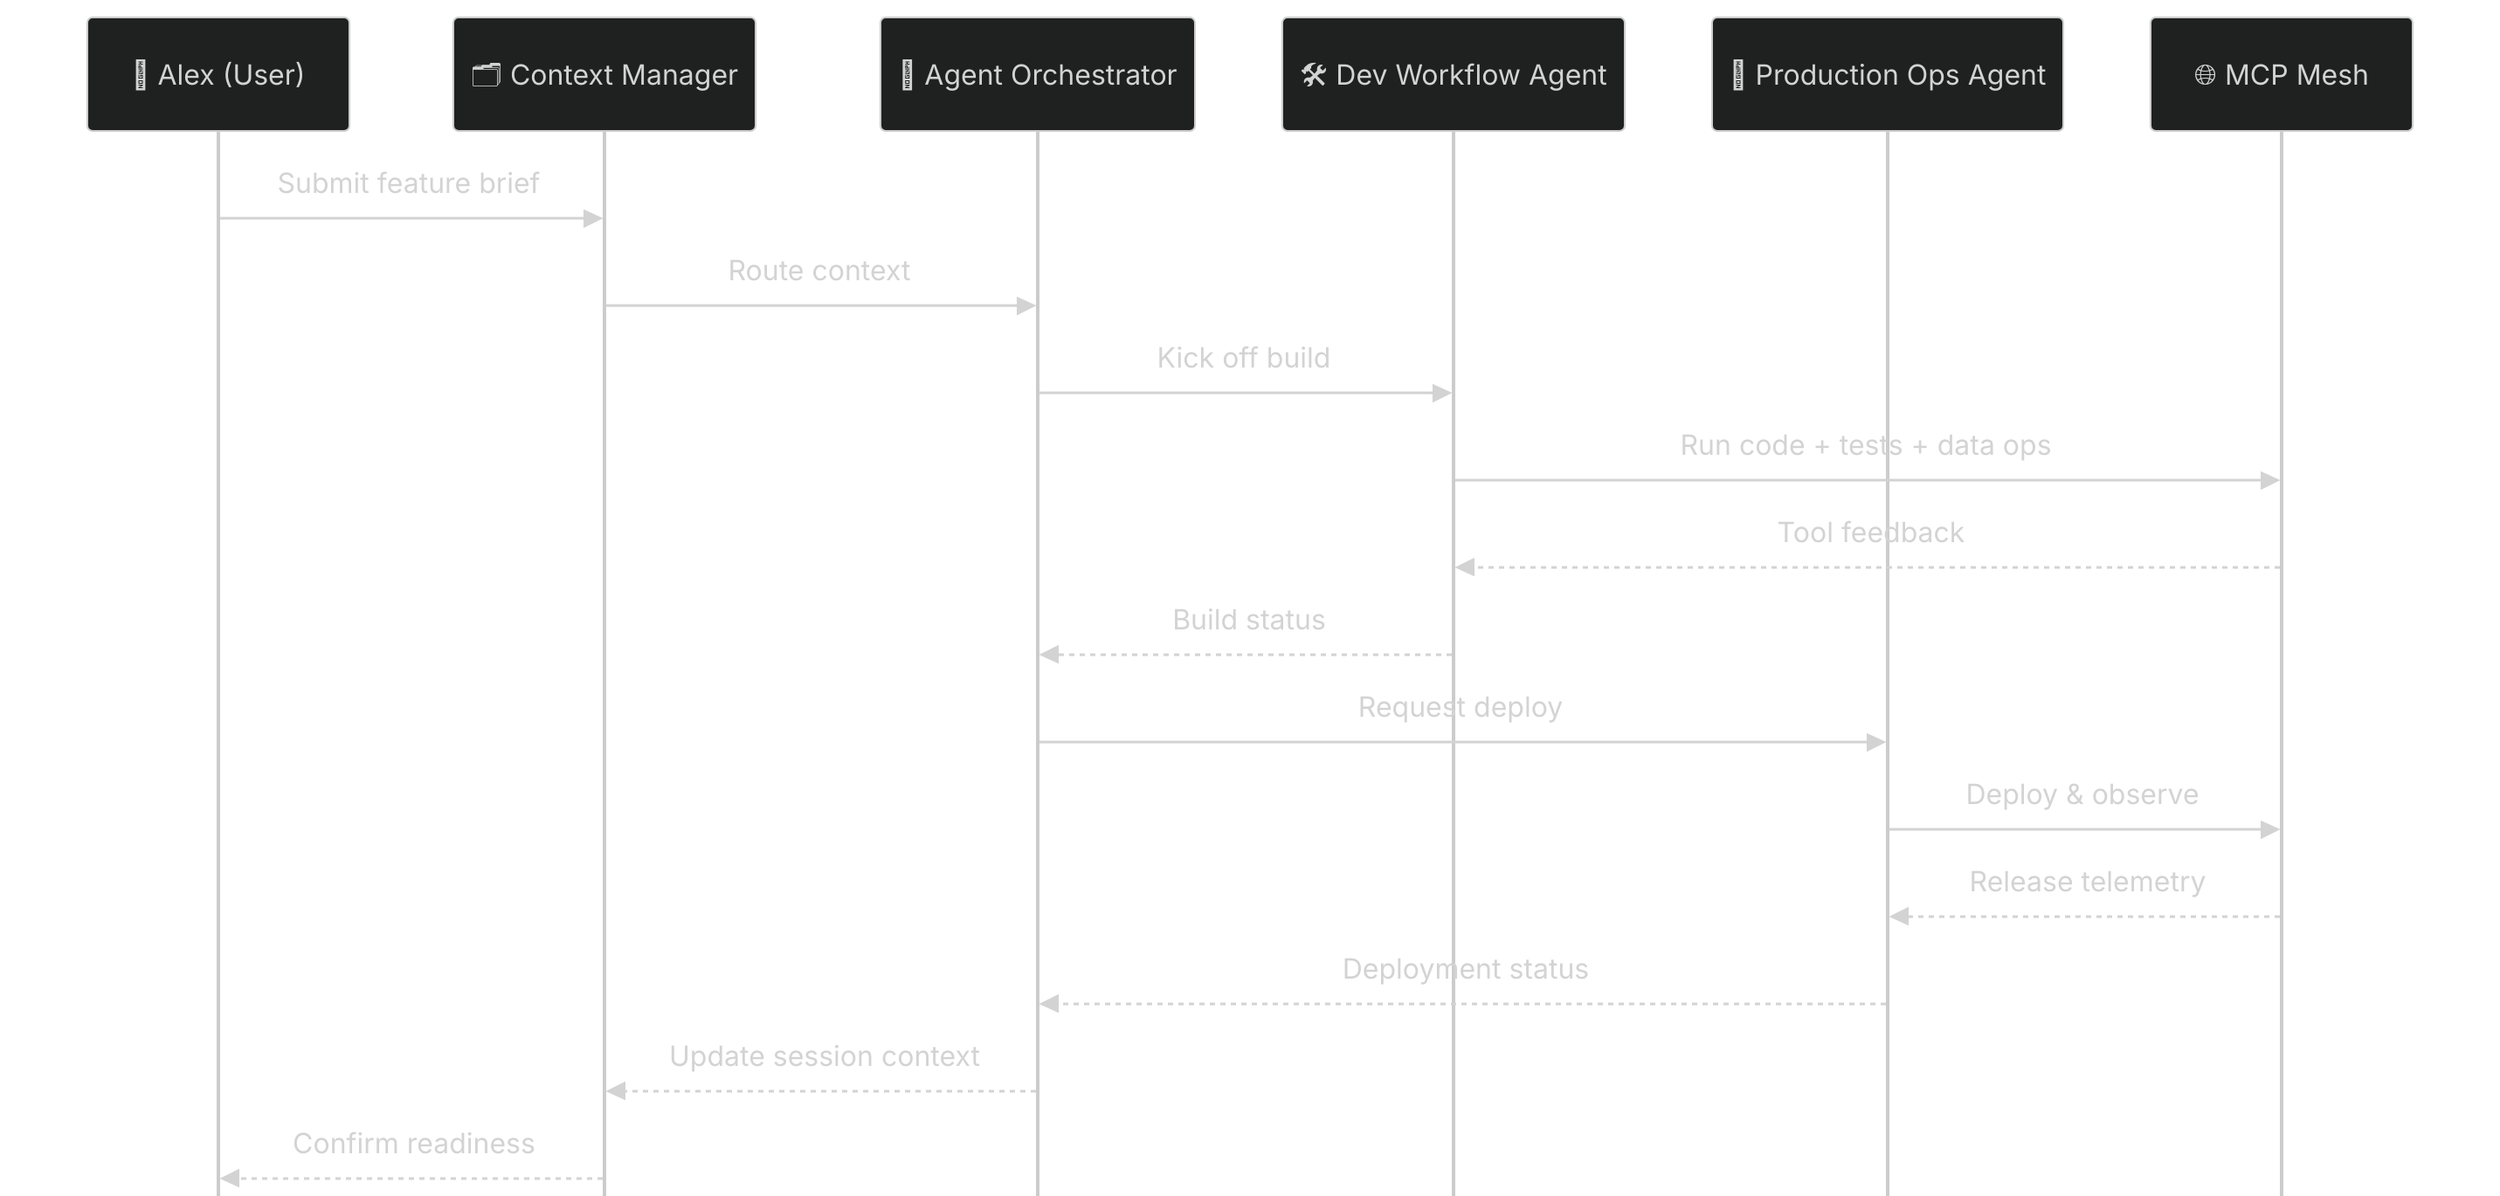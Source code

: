 ---
query: >
  revise and simplify, use our  formatting/configs/icons/shapes etc.:


  %%{init: { "theme": "dark", "fontFamily": "Inter", "sequence": {
  "mirrorActors": false, "useMaxWidth": false } }}%%

  sequenceDiagram
      participant U as Alex (User)
      participant CM as Context Manager
      participant AO as Agent Orchestrator
      participant DEV as Dev Workflow Agent
      participant OPS as Production Ops Agent
      participant MCP as MCP Mesh

      U->>CM: Submit feature context
      CM->>AO: Forward routed brief
      AO->>DEV: Start build iteration
      DEV->>MCP: Code · Test · Data ops
      MCP-->>DEV: Tool feedback
      DEV-->>AO: Build status
      AO->>OPS: Request deployment
      OPS->>MCP: Deploy & observe
      MCP-->>OPS: Release telemetry
      OPS-->>AO: Deployment status
      AO-->>CM: Update session context
      CM-->>U: Confirm feature readiness
generationTime: 2025-10-28T08:34:13.135Z
---
%%{init: { "theme": "dark", "fontFamily": "Inter", "sequence": { "mirrorActors": false, "useMaxWidth": false } }}%%
sequenceDiagram
    participant U as 🧑 Alex (User)
    participant CM as 🗂️ Context Manager
    participant AO as 🧠 Agent Orchestrator
    participant DEV as 🛠️ Dev Workflow Agent
    participant OPS as 🚀 Production Ops Agent
    participant MCP as 🌐 MCP Mesh

    U->>CM: Submit feature brief
    CM->>AO: Route context
    AO->>DEV: Kick off build
    DEV->>MCP: Run code + tests + data ops
    MCP-->>DEV: Tool feedback
    DEV-->>AO: Build status
    AO->>OPS: Request deploy
    OPS->>MCP: Deploy & observe
    MCP-->>OPS: Release telemetry
    OPS-->>AO: Deployment status
    AO-->>CM: Update session context
    CM-->>U: Confirm readiness